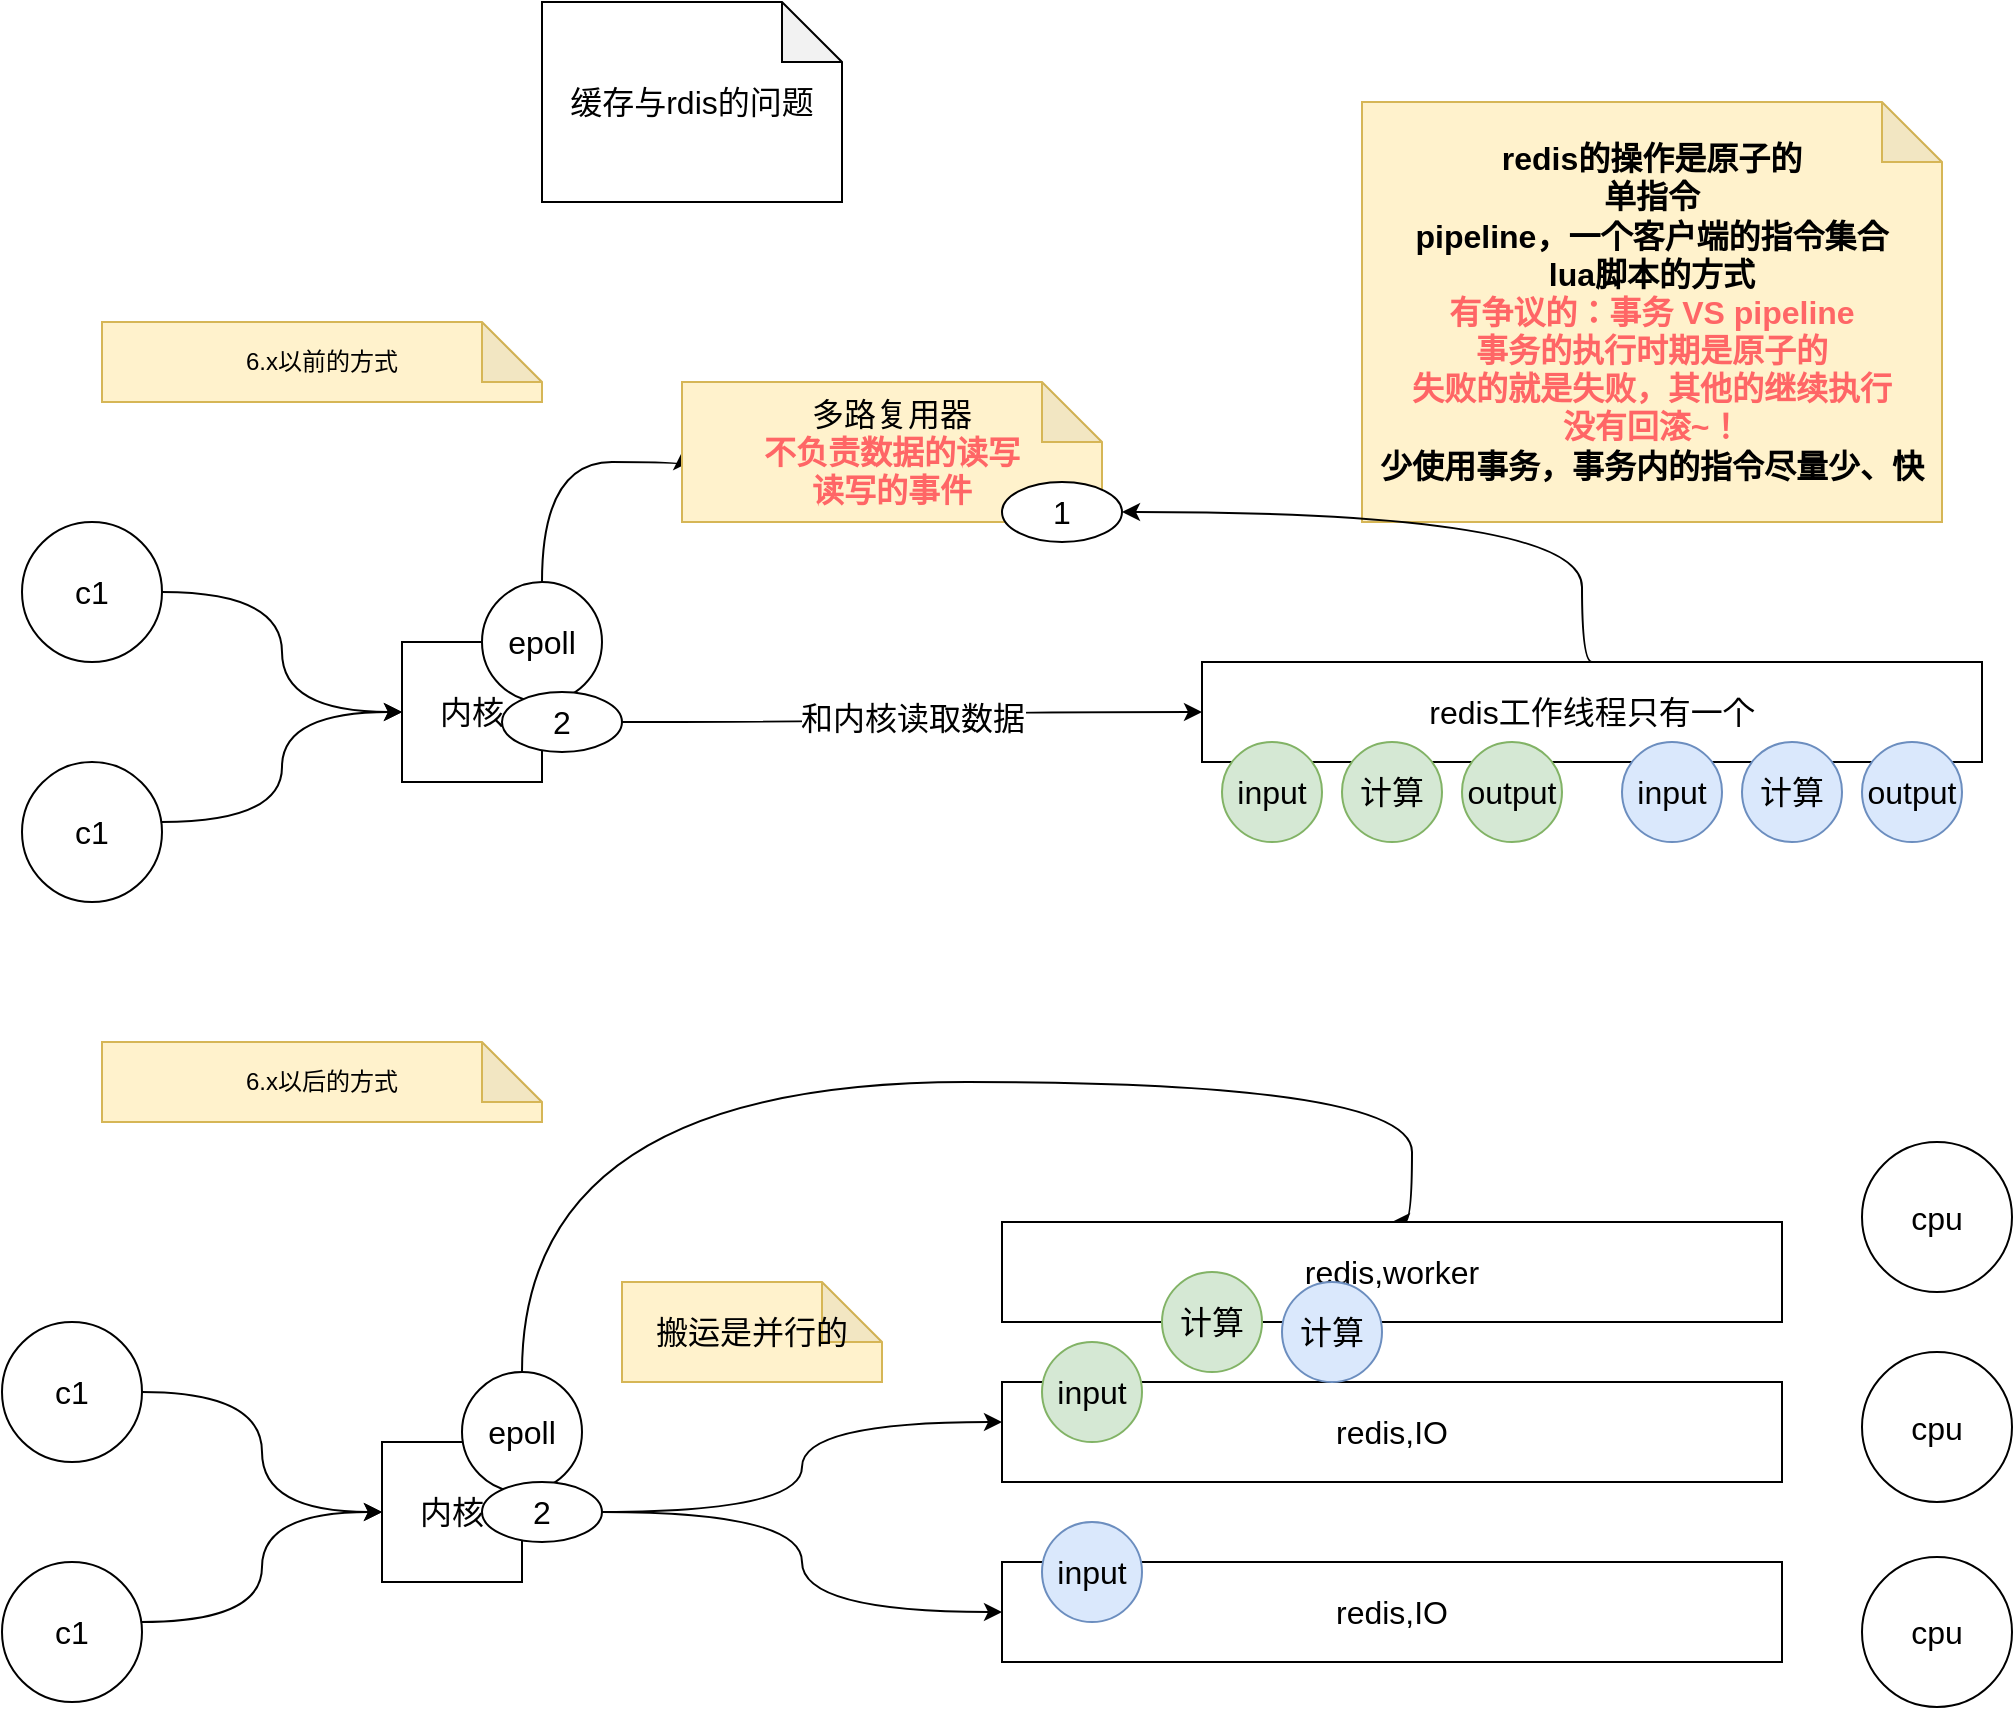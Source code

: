 <mxfile version="18.0.6" type="device"><diagram id="V4PIwOXzfmzaH8PbkBuB" name="第 1 页"><mxGraphModel dx="1038" dy="1476" grid="1" gridSize="10" guides="1" tooltips="1" connect="1" arrows="1" fold="1" page="1" pageScale="1" pageWidth="1169" pageHeight="827" math="0" shadow="0"><root><mxCell id="0"/><mxCell id="1" parent="0"/><mxCell id="kf53K3wxsrs8HmbaCuYh-1" value="6.x以前的方式" style="shape=note;whiteSpace=wrap;html=1;backgroundOutline=1;darkOpacity=0.05;fillColor=#fff2cc;strokeColor=#d6b656;" vertex="1" parent="1"><mxGeometry x="160" y="90" width="220" height="40" as="geometry"/></mxCell><mxCell id="kf53K3wxsrs8HmbaCuYh-11" style="edgeStyle=orthogonalEdgeStyle;curved=1;rounded=0;orthogonalLoop=1;jettySize=auto;html=1;entryX=0;entryY=0.5;entryDx=0;entryDy=0;fontSize=16;" edge="1" parent="1" source="kf53K3wxsrs8HmbaCuYh-2" target="kf53K3wxsrs8HmbaCuYh-4"><mxGeometry relative="1" as="geometry"/></mxCell><mxCell id="kf53K3wxsrs8HmbaCuYh-2" value="c1" style="ellipse;whiteSpace=wrap;html=1;aspect=fixed;fontSize=16;" vertex="1" parent="1"><mxGeometry x="120" y="190" width="70" height="70" as="geometry"/></mxCell><mxCell id="kf53K3wxsrs8HmbaCuYh-12" style="edgeStyle=orthogonalEdgeStyle;curved=1;rounded=0;orthogonalLoop=1;jettySize=auto;html=1;entryX=0;entryY=0.5;entryDx=0;entryDy=0;fontSize=16;" edge="1" parent="1" source="kf53K3wxsrs8HmbaCuYh-3" target="kf53K3wxsrs8HmbaCuYh-4"><mxGeometry relative="1" as="geometry"><Array as="points"><mxPoint x="250" y="340"/><mxPoint x="250" y="285"/></Array></mxGeometry></mxCell><mxCell id="kf53K3wxsrs8HmbaCuYh-3" value="c1" style="ellipse;whiteSpace=wrap;html=1;aspect=fixed;fontSize=16;" vertex="1" parent="1"><mxGeometry x="120" y="310" width="70" height="70" as="geometry"/></mxCell><mxCell id="kf53K3wxsrs8HmbaCuYh-4" value="内核" style="whiteSpace=wrap;html=1;aspect=fixed;fontSize=16;" vertex="1" parent="1"><mxGeometry x="310" y="250" width="70" height="70" as="geometry"/></mxCell><mxCell id="kf53K3wxsrs8HmbaCuYh-5" value="redis工作线程只有一个" style="rounded=0;whiteSpace=wrap;html=1;fontSize=16;" vertex="1" parent="1"><mxGeometry x="710" y="260" width="390" height="50" as="geometry"/></mxCell><mxCell id="kf53K3wxsrs8HmbaCuYh-10" style="edgeStyle=orthogonalEdgeStyle;curved=1;rounded=0;orthogonalLoop=1;jettySize=auto;html=1;entryX=0;entryY=0.5;entryDx=0;entryDy=0;entryPerimeter=0;fontSize=16;" edge="1" parent="1" source="kf53K3wxsrs8HmbaCuYh-6" target="kf53K3wxsrs8HmbaCuYh-7"><mxGeometry relative="1" as="geometry"><Array as="points"><mxPoint x="380" y="160"/></Array></mxGeometry></mxCell><mxCell id="kf53K3wxsrs8HmbaCuYh-6" value="epoll" style="ellipse;whiteSpace=wrap;html=1;aspect=fixed;fontSize=16;" vertex="1" parent="1"><mxGeometry x="350" y="220" width="60" height="60" as="geometry"/></mxCell><mxCell id="kf53K3wxsrs8HmbaCuYh-7" value="多路复用器&lt;br&gt;&lt;b&gt;&lt;font color=&quot;#ff6666&quot;&gt;不负责数据的读写&lt;br&gt;读写的事件&lt;/font&gt;&lt;br&gt;&lt;/b&gt;" style="shape=note;whiteSpace=wrap;html=1;backgroundOutline=1;darkOpacity=0.05;fontSize=16;fillColor=#fff2cc;strokeColor=#d6b656;" vertex="1" parent="1"><mxGeometry x="450" y="120" width="210" height="70" as="geometry"/></mxCell><mxCell id="kf53K3wxsrs8HmbaCuYh-14" value="&lt;font color=&quot;#000000&quot;&gt;1&lt;/font&gt;" style="ellipse;whiteSpace=wrap;html=1;fontSize=16;fontColor=#FF6666;" vertex="1" parent="1"><mxGeometry x="610" y="170" width="60" height="30" as="geometry"/></mxCell><mxCell id="kf53K3wxsrs8HmbaCuYh-17" value="和内核读取数据" style="edgeStyle=orthogonalEdgeStyle;curved=1;rounded=0;orthogonalLoop=1;jettySize=auto;html=1;exitX=1;exitY=0.5;exitDx=0;exitDy=0;entryX=0;entryY=0.5;entryDx=0;entryDy=0;fontSize=16;fontColor=#000000;" edge="1" parent="1" source="kf53K3wxsrs8HmbaCuYh-16" target="kf53K3wxsrs8HmbaCuYh-5"><mxGeometry relative="1" as="geometry"/></mxCell><mxCell id="kf53K3wxsrs8HmbaCuYh-16" value="&lt;font color=&quot;#000000&quot;&gt;2&lt;/font&gt;" style="ellipse;whiteSpace=wrap;html=1;fontSize=16;fontColor=#FF6666;" vertex="1" parent="1"><mxGeometry x="360" y="275" width="60" height="30" as="geometry"/></mxCell><mxCell id="kf53K3wxsrs8HmbaCuYh-18" value="input" style="ellipse;whiteSpace=wrap;html=1;aspect=fixed;fontSize=16;fillColor=#d5e8d4;strokeColor=#82b366;" vertex="1" parent="1"><mxGeometry x="720" y="300" width="50" height="50" as="geometry"/></mxCell><mxCell id="kf53K3wxsrs8HmbaCuYh-19" value="计算" style="ellipse;whiteSpace=wrap;html=1;aspect=fixed;fontSize=16;fillColor=#d5e8d4;strokeColor=#82b366;" vertex="1" parent="1"><mxGeometry x="780" y="300" width="50" height="50" as="geometry"/></mxCell><mxCell id="kf53K3wxsrs8HmbaCuYh-20" value="output" style="ellipse;whiteSpace=wrap;html=1;aspect=fixed;fontSize=16;fillColor=#d5e8d4;strokeColor=#82b366;" vertex="1" parent="1"><mxGeometry x="840" y="300" width="50" height="50" as="geometry"/></mxCell><mxCell id="kf53K3wxsrs8HmbaCuYh-21" value="input" style="ellipse;whiteSpace=wrap;html=1;aspect=fixed;fontSize=16;fillColor=#dae8fc;strokeColor=#6c8ebf;" vertex="1" parent="1"><mxGeometry x="920" y="300" width="50" height="50" as="geometry"/></mxCell><mxCell id="kf53K3wxsrs8HmbaCuYh-22" value="计算" style="ellipse;whiteSpace=wrap;html=1;aspect=fixed;fontSize=16;fillColor=#dae8fc;strokeColor=#6c8ebf;" vertex="1" parent="1"><mxGeometry x="980" y="300" width="50" height="50" as="geometry"/></mxCell><mxCell id="kf53K3wxsrs8HmbaCuYh-23" value="output" style="ellipse;whiteSpace=wrap;html=1;aspect=fixed;fontSize=16;fillColor=#dae8fc;strokeColor=#6c8ebf;" vertex="1" parent="1"><mxGeometry x="1040" y="300" width="50" height="50" as="geometry"/></mxCell><mxCell id="kf53K3wxsrs8HmbaCuYh-24" value="&lt;b&gt;redis的操作是原子的&lt;br&gt;单指令&lt;br&gt;pipeline，一个客户端的指令集合&lt;br&gt;lua脚本的方式&lt;br&gt;&lt;font color=&quot;#ff6666&quot;&gt;有争议的：事务&amp;nbsp;VS&amp;nbsp;pipeline&lt;br&gt;事务的执行时期是原子的&lt;br&gt;失败的就是失败，其他的继续执行&lt;br&gt;没有回滚~！&lt;br&gt;&lt;/font&gt;少使用事务，事务内的指令尽量少、快&lt;br&gt;&lt;/b&gt;" style="shape=note;whiteSpace=wrap;html=1;backgroundOutline=1;darkOpacity=0.05;fontSize=16;verticalAlign=middle;fillColor=#fff2cc;strokeColor=#d6b656;" vertex="1" parent="1"><mxGeometry x="790" y="-20" width="290" height="210" as="geometry"/></mxCell><mxCell id="kf53K3wxsrs8HmbaCuYh-15" style="edgeStyle=orthogonalEdgeStyle;curved=1;rounded=0;orthogonalLoop=1;jettySize=auto;html=1;fontSize=16;fontColor=#FF6666;exitX=0.5;exitY=0;exitDx=0;exitDy=0;" edge="1" parent="1" source="kf53K3wxsrs8HmbaCuYh-5" target="kf53K3wxsrs8HmbaCuYh-14"><mxGeometry relative="1" as="geometry"><Array as="points"><mxPoint x="900" y="260"/><mxPoint x="900" y="185"/></Array></mxGeometry></mxCell><mxCell id="kf53K3wxsrs8HmbaCuYh-25" value="&lt;font color=&quot;#000000&quot;&gt;缓存与rdis的问题&lt;/font&gt;" style="shape=note;whiteSpace=wrap;html=1;backgroundOutline=1;darkOpacity=0.05;fontSize=16;fontColor=#FF6666;" vertex="1" parent="1"><mxGeometry x="380" y="-70" width="150" height="100" as="geometry"/></mxCell><mxCell id="kf53K3wxsrs8HmbaCuYh-26" value="6.x以后的方式" style="shape=note;whiteSpace=wrap;html=1;backgroundOutline=1;darkOpacity=0.05;fillColor=#fff2cc;strokeColor=#d6b656;" vertex="1" parent="1"><mxGeometry x="160" y="450" width="220" height="40" as="geometry"/></mxCell><mxCell id="kf53K3wxsrs8HmbaCuYh-27" style="edgeStyle=orthogonalEdgeStyle;curved=1;rounded=0;orthogonalLoop=1;jettySize=auto;html=1;entryX=0;entryY=0.5;entryDx=0;entryDy=0;fontSize=16;" edge="1" parent="1" source="kf53K3wxsrs8HmbaCuYh-28" target="kf53K3wxsrs8HmbaCuYh-31"><mxGeometry relative="1" as="geometry"/></mxCell><mxCell id="kf53K3wxsrs8HmbaCuYh-28" value="c1" style="ellipse;whiteSpace=wrap;html=1;aspect=fixed;fontSize=16;" vertex="1" parent="1"><mxGeometry x="110" y="590" width="70" height="70" as="geometry"/></mxCell><mxCell id="kf53K3wxsrs8HmbaCuYh-29" style="edgeStyle=orthogonalEdgeStyle;curved=1;rounded=0;orthogonalLoop=1;jettySize=auto;html=1;entryX=0;entryY=0.5;entryDx=0;entryDy=0;fontSize=16;" edge="1" parent="1" source="kf53K3wxsrs8HmbaCuYh-30" target="kf53K3wxsrs8HmbaCuYh-31"><mxGeometry relative="1" as="geometry"><Array as="points"><mxPoint x="240" y="740"/><mxPoint x="240" y="685"/></Array></mxGeometry></mxCell><mxCell id="kf53K3wxsrs8HmbaCuYh-30" value="c1" style="ellipse;whiteSpace=wrap;html=1;aspect=fixed;fontSize=16;" vertex="1" parent="1"><mxGeometry x="110" y="710" width="70" height="70" as="geometry"/></mxCell><mxCell id="kf53K3wxsrs8HmbaCuYh-31" value="内核" style="whiteSpace=wrap;html=1;aspect=fixed;fontSize=16;" vertex="1" parent="1"><mxGeometry x="300" y="650" width="70" height="70" as="geometry"/></mxCell><mxCell id="kf53K3wxsrs8HmbaCuYh-39" style="edgeStyle=orthogonalEdgeStyle;curved=1;rounded=0;orthogonalLoop=1;jettySize=auto;html=1;entryX=0.5;entryY=0;entryDx=0;entryDy=0;fontSize=16;fontColor=#000000;" edge="1" parent="1" source="kf53K3wxsrs8HmbaCuYh-35" target="kf53K3wxsrs8HmbaCuYh-36"><mxGeometry relative="1" as="geometry"><Array as="points"><mxPoint x="370" y="470"/><mxPoint x="815" y="470"/></Array></mxGeometry></mxCell><mxCell id="kf53K3wxsrs8HmbaCuYh-35" value="epoll" style="ellipse;whiteSpace=wrap;html=1;aspect=fixed;fontSize=16;" vertex="1" parent="1"><mxGeometry x="340" y="615" width="60" height="60" as="geometry"/></mxCell><mxCell id="kf53K3wxsrs8HmbaCuYh-36" value="redis,worker&lt;span style=&quot;color: rgba(0, 0, 0, 0); font-family: monospace; font-size: 0px; text-align: start;&quot;&gt;%3CmxGraphModel%3E%3Croot%3E%3CmxCell%20id%3D%220%22%2F%3E%3CmxCell%20id%3D%221%22%20parent%3D%220%22%2F%3E%3CmxCell%20id%3D%222%22%20value%3D%22redis%E5%B7%A5%E4%BD%9C%E7%BA%BF%E7%A8%8B%E5%8F%AA%E6%9C%89%E4%B8%80%E4%B8%AA%22%20style%3D%22rounded%3D0%3BwhiteSpace%3Dwrap%3Bhtml%3D1%3BfontSize%3D16%3B%22%20vertex%3D%221%22%20parent%3D%221%22%3E%3CmxGeometry%20x%3D%22710%22%20y%3D%22260%22%20width%3D%22390%22%20height%3D%2250%22%20as%3D%22geometry%22%2F%3E%3C%2FmxCell%3E%3C%2Froot%3E%3C%2FmxGraphModel%3E&lt;/span&gt;" style="rounded=0;whiteSpace=wrap;html=1;fontSize=16;" vertex="1" parent="1"><mxGeometry x="610" y="540" width="390" height="50" as="geometry"/></mxCell><mxCell id="kf53K3wxsrs8HmbaCuYh-37" value="redis,IO&lt;span style=&quot;color: rgba(0, 0, 0, 0); font-family: monospace; font-size: 0px; text-align: start;&quot;&gt;%3CmxGraphModel%3E%3Croot%3E%3CmxCell%20id%3D%220%22%2F%3E%3CmxCell%20id%3D%221%22%20parent%3D%220%22%2F%3E%3CmxCell%20id%3D%222%22%20value%3D%22redis%E5%B7%A5%E4%BD%9C%E7%BA%BF%E7%A8%8B%E5%8F%AA%E6%9C%89%E4%B8%80%E4%B8%AA%22%20style%3D%22rounded%3D0%3BwhiteSpace%3Dwrap%3Bhtml%3D1%3BfontSize%3D16%3B%22%20vertex%3D%221%22%20parent%3D%221%22%3E%3CmxGeometry%20x%3D%22710%22%20y%3D%22260%22%20width%3D%22390%22%20height%3D%2250%22%20as%3D%22geometry%22%2F%3E%3C%2FmxCell%3E%3C%2Froot%3E%3C%2FmxGraphModel%3E&lt;/span&gt;" style="rounded=0;whiteSpace=wrap;html=1;fontSize=16;" vertex="1" parent="1"><mxGeometry x="610" y="620" width="390" height="50" as="geometry"/></mxCell><mxCell id="kf53K3wxsrs8HmbaCuYh-38" value="redis,IO&lt;span style=&quot;color: rgba(0, 0, 0, 0); font-family: monospace; font-size: 0px; text-align: start;&quot;&gt;%3CmxGraphModel%3E%3Croot%3E%3CmxCell%20id%3D%220%22%2F%3E%3CmxCell%20id%3D%221%22%20parent%3D%220%22%2F%3E%3CmxCell%20id%3D%222%22%20value%3D%22redis%E5%B7%A5%E4%BD%9C%E7%BA%BF%E7%A8%8B%E5%8F%AA%E6%9C%89%E4%B8%80%E4%B8%AA%22%20style%3D%22rounded%3D0%3BwhiteSpace%3Dwrap%3Bhtml%3D1%3BfontSize%3D16%3B%22%20vertex%3D%221%22%20parent%3D%221%22%3E%3CmxGeometry%20x%3D%22710%22%20y%3D%22260%22%20width%3D%22390%22%20height%3D%2250%22%20as%3D%22geometry%22%2F%3E%3C%2FmxCell%3E%3C%2Froot%3E%3C%2FmxGraphModel%3E&lt;/span&gt;" style="rounded=0;whiteSpace=wrap;html=1;fontSize=16;" vertex="1" parent="1"><mxGeometry x="610" y="710" width="390" height="50" as="geometry"/></mxCell><mxCell id="kf53K3wxsrs8HmbaCuYh-40" value="搬运是并行的" style="shape=note;whiteSpace=wrap;html=1;backgroundOutline=1;darkOpacity=0.05;fontSize=16;fillColor=#fff2cc;strokeColor=#d6b656;" vertex="1" parent="1"><mxGeometry x="420" y="570" width="130" height="50" as="geometry"/></mxCell><mxCell id="kf53K3wxsrs8HmbaCuYh-42" style="edgeStyle=orthogonalEdgeStyle;curved=1;rounded=0;orthogonalLoop=1;jettySize=auto;html=1;fontSize=16;fontColor=#000000;" edge="1" parent="1" source="kf53K3wxsrs8HmbaCuYh-41" target="kf53K3wxsrs8HmbaCuYh-37"><mxGeometry relative="1" as="geometry"><Array as="points"><mxPoint x="510" y="685"/><mxPoint x="510" y="640"/></Array></mxGeometry></mxCell><mxCell id="kf53K3wxsrs8HmbaCuYh-43" style="edgeStyle=orthogonalEdgeStyle;curved=1;rounded=0;orthogonalLoop=1;jettySize=auto;html=1;entryX=0;entryY=0.5;entryDx=0;entryDy=0;fontSize=16;fontColor=#000000;" edge="1" parent="1" source="kf53K3wxsrs8HmbaCuYh-41" target="kf53K3wxsrs8HmbaCuYh-38"><mxGeometry relative="1" as="geometry"/></mxCell><mxCell id="kf53K3wxsrs8HmbaCuYh-41" value="&lt;font color=&quot;#000000&quot;&gt;2&lt;/font&gt;" style="ellipse;whiteSpace=wrap;html=1;fontSize=16;fontColor=#FF6666;" vertex="1" parent="1"><mxGeometry x="350" y="670" width="60" height="30" as="geometry"/></mxCell><mxCell id="kf53K3wxsrs8HmbaCuYh-44" value="cpu" style="ellipse;whiteSpace=wrap;html=1;aspect=fixed;fontSize=16;fontColor=#000000;" vertex="1" parent="1"><mxGeometry x="1040" y="605" width="75" height="75" as="geometry"/></mxCell><mxCell id="kf53K3wxsrs8HmbaCuYh-45" value="cpu" style="ellipse;whiteSpace=wrap;html=1;aspect=fixed;fontSize=16;fontColor=#000000;" vertex="1" parent="1"><mxGeometry x="1040" y="500" width="75" height="75" as="geometry"/></mxCell><mxCell id="kf53K3wxsrs8HmbaCuYh-46" value="cpu" style="ellipse;whiteSpace=wrap;html=1;aspect=fixed;fontSize=16;fontColor=#000000;" vertex="1" parent="1"><mxGeometry x="1040" y="707.5" width="75" height="75" as="geometry"/></mxCell><mxCell id="kf53K3wxsrs8HmbaCuYh-47" value="input" style="ellipse;whiteSpace=wrap;html=1;aspect=fixed;fontSize=16;fillColor=#d5e8d4;strokeColor=#82b366;" vertex="1" parent="1"><mxGeometry x="630" y="600" width="50" height="50" as="geometry"/></mxCell><mxCell id="kf53K3wxsrs8HmbaCuYh-49" value="input" style="ellipse;whiteSpace=wrap;html=1;aspect=fixed;fontSize=16;fillColor=#dae8fc;strokeColor=#6c8ebf;" vertex="1" parent="1"><mxGeometry x="630" y="690" width="50" height="50" as="geometry"/></mxCell><mxCell id="kf53K3wxsrs8HmbaCuYh-50" value="计算" style="ellipse;whiteSpace=wrap;html=1;aspect=fixed;fontSize=16;fillColor=#d5e8d4;strokeColor=#82b366;" vertex="1" parent="1"><mxGeometry x="690" y="565" width="50" height="50" as="geometry"/></mxCell><mxCell id="kf53K3wxsrs8HmbaCuYh-51" value="计算" style="ellipse;whiteSpace=wrap;html=1;aspect=fixed;fontSize=16;fillColor=#dae8fc;strokeColor=#6c8ebf;" vertex="1" parent="1"><mxGeometry x="750" y="570" width="50" height="50" as="geometry"/></mxCell></root></mxGraphModel></diagram></mxfile>